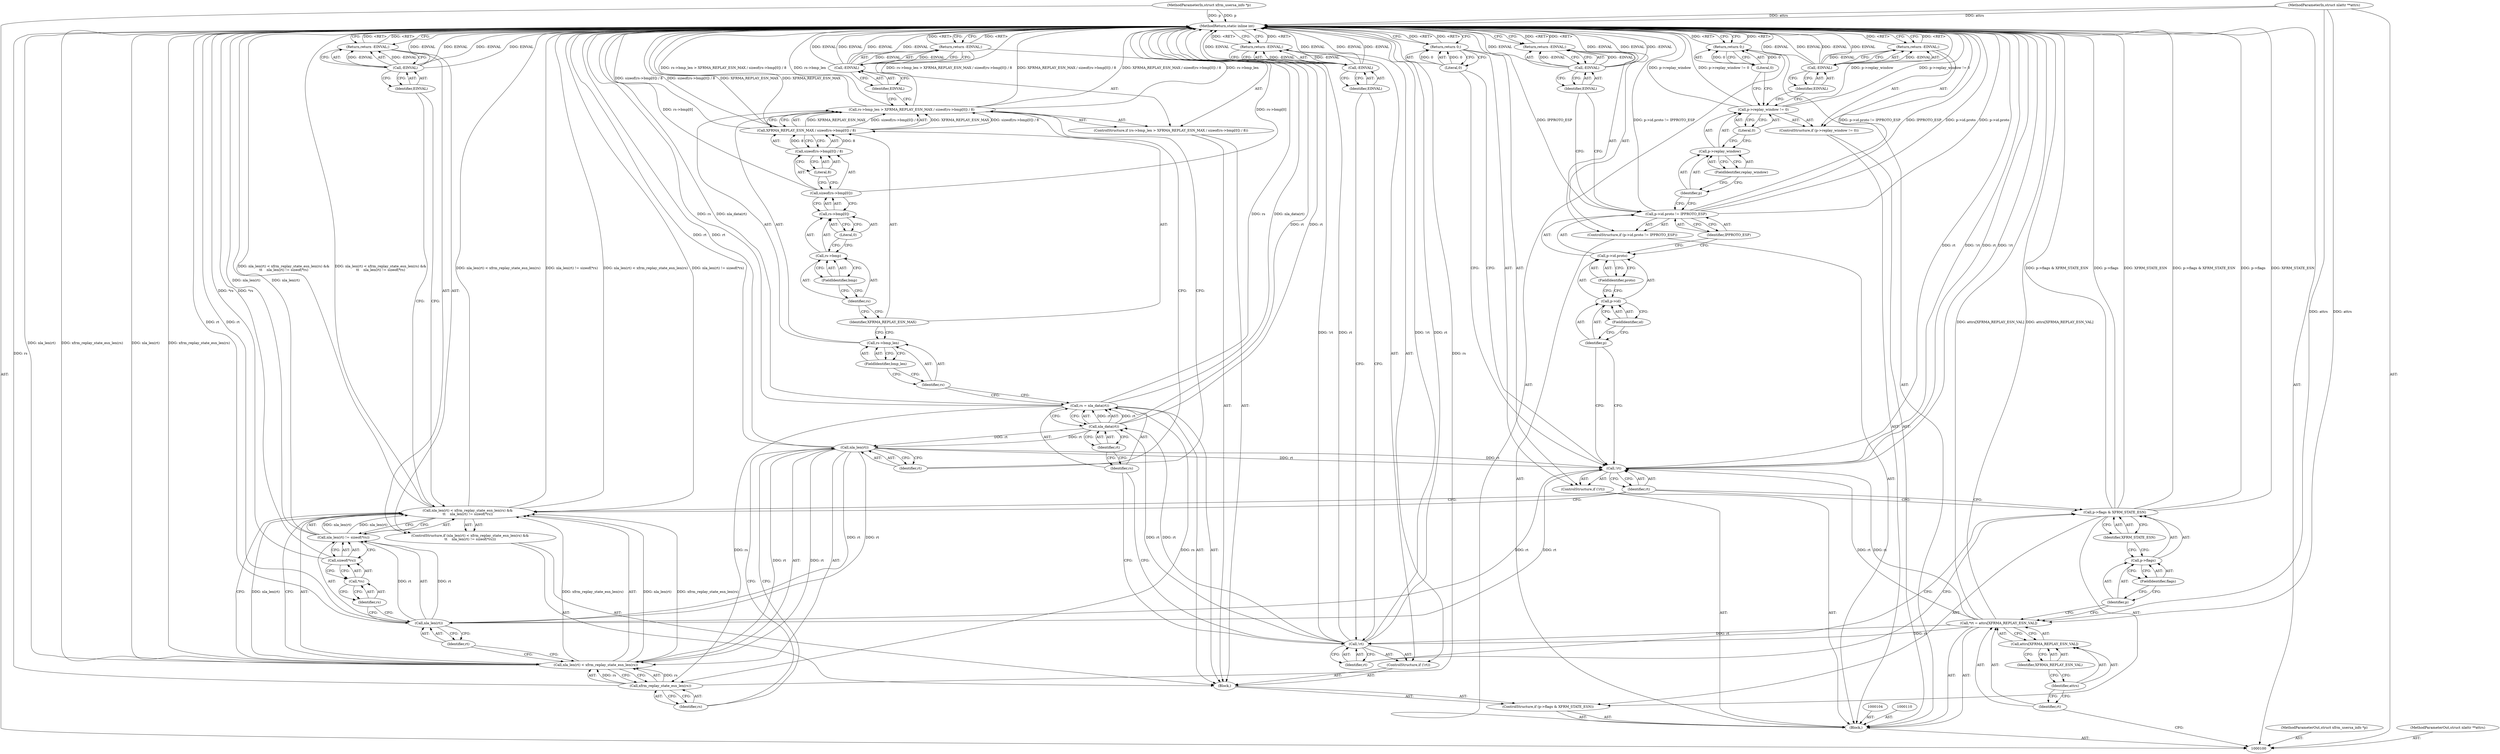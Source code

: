 digraph "0_linux_ecd7918745234e423dd87fcc0c077da557909720" {
"1000189" [label="(MethodReturn,static inline int)"];
"1000101" [label="(MethodParameterIn,struct xfrm_usersa_info *p)"];
"1000277" [label="(MethodParameterOut,struct xfrm_usersa_info *p)"];
"1000127" [label="(Identifier,rt)"];
"1000124" [label="(Call,rs = nla_data(rt))"];
"1000125" [label="(Identifier,rs)"];
"1000126" [label="(Call,nla_data(rt))"];
"1000132" [label="(FieldIdentifier,bmp_len)"];
"1000128" [label="(ControlStructure,if (rs->bmp_len > XFRMA_REPLAY_ESN_MAX / sizeof(rs->bmp[0]) / 8))"];
"1000133" [label="(Call,XFRMA_REPLAY_ESN_MAX / sizeof(rs->bmp[0]) / 8)"];
"1000134" [label="(Identifier,XFRMA_REPLAY_ESN_MAX)"];
"1000135" [label="(Call,sizeof(rs->bmp[0]) / 8)"];
"1000136" [label="(Call,sizeof(rs->bmp[0]))"];
"1000137" [label="(Call,rs->bmp[0])"];
"1000138" [label="(Call,rs->bmp)"];
"1000139" [label="(Identifier,rs)"];
"1000140" [label="(FieldIdentifier,bmp)"];
"1000141" [label="(Literal,0)"];
"1000129" [label="(Call,rs->bmp_len > XFRMA_REPLAY_ESN_MAX / sizeof(rs->bmp[0]) / 8)"];
"1000130" [label="(Call,rs->bmp_len)"];
"1000131" [label="(Identifier,rs)"];
"1000142" [label="(Literal,8)"];
"1000144" [label="(Call,-EINVAL)"];
"1000145" [label="(Identifier,EINVAL)"];
"1000143" [label="(Return,return -EINVAL;)"];
"1000150" [label="(Identifier,rt)"];
"1000146" [label="(ControlStructure,if (nla_len(rt) < xfrm_replay_state_esn_len(rs) &&\n\t\t    nla_len(rt) != sizeof(*rs)))"];
"1000151" [label="(Call,xfrm_replay_state_esn_len(rs))"];
"1000152" [label="(Identifier,rs)"];
"1000147" [label="(Call,nla_len(rt) < xfrm_replay_state_esn_len(rs) &&\n\t\t    nla_len(rt) != sizeof(*rs))"];
"1000148" [label="(Call,nla_len(rt) < xfrm_replay_state_esn_len(rs))"];
"1000149" [label="(Call,nla_len(rt))"];
"1000155" [label="(Identifier,rt)"];
"1000156" [label="(Call,sizeof(*rs))"];
"1000157" [label="(Call,*rs)"];
"1000158" [label="(Identifier,rs)"];
"1000153" [label="(Call,nla_len(rt) != sizeof(*rs))"];
"1000154" [label="(Call,nla_len(rt))"];
"1000160" [label="(Call,-EINVAL)"];
"1000161" [label="(Identifier,EINVAL)"];
"1000159" [label="(Return,return -EINVAL;)"];
"1000102" [label="(MethodParameterIn,struct nlattr **attrs)"];
"1000278" [label="(MethodParameterOut,struct nlattr **attrs)"];
"1000162" [label="(ControlStructure,if (!rt))"];
"1000163" [label="(Call,!rt)"];
"1000164" [label="(Identifier,rt)"];
"1000166" [label="(Literal,0)"];
"1000165" [label="(Return,return 0;)"];
"1000167" [label="(ControlStructure,if (p->id.proto != IPPROTO_ESP))"];
"1000173" [label="(FieldIdentifier,proto)"];
"1000174" [label="(Identifier,IPPROTO_ESP)"];
"1000168" [label="(Call,p->id.proto != IPPROTO_ESP)"];
"1000169" [label="(Call,p->id.proto)"];
"1000170" [label="(Call,p->id)"];
"1000171" [label="(Identifier,p)"];
"1000172" [label="(FieldIdentifier,id)"];
"1000177" [label="(Identifier,EINVAL)"];
"1000175" [label="(Return,return -EINVAL;)"];
"1000176" [label="(Call,-EINVAL)"];
"1000178" [label="(ControlStructure,if (p->replay_window != 0))"];
"1000183" [label="(Literal,0)"];
"1000179" [label="(Call,p->replay_window != 0)"];
"1000180" [label="(Call,p->replay_window)"];
"1000181" [label="(Identifier,p)"];
"1000182" [label="(FieldIdentifier,replay_window)"];
"1000186" [label="(Identifier,EINVAL)"];
"1000184" [label="(Return,return -EINVAL;)"];
"1000185" [label="(Call,-EINVAL)"];
"1000103" [label="(Block,)"];
"1000187" [label="(Return,return 0;)"];
"1000188" [label="(Literal,0)"];
"1000105" [label="(Call,*rt = attrs[XFRMA_REPLAY_ESN_VAL])"];
"1000106" [label="(Identifier,rt)"];
"1000107" [label="(Call,attrs[XFRMA_REPLAY_ESN_VAL])"];
"1000108" [label="(Identifier,attrs)"];
"1000109" [label="(Identifier,XFRMA_REPLAY_ESN_VAL)"];
"1000111" [label="(ControlStructure,if (p->flags & XFRM_STATE_ESN))"];
"1000116" [label="(Identifier,XFRM_STATE_ESN)"];
"1000117" [label="(Block,)"];
"1000112" [label="(Call,p->flags & XFRM_STATE_ESN)"];
"1000113" [label="(Call,p->flags)"];
"1000114" [label="(Identifier,p)"];
"1000115" [label="(FieldIdentifier,flags)"];
"1000118" [label="(ControlStructure,if (!rt))"];
"1000119" [label="(Call,!rt)"];
"1000120" [label="(Identifier,rt)"];
"1000122" [label="(Call,-EINVAL)"];
"1000123" [label="(Identifier,EINVAL)"];
"1000121" [label="(Return,return -EINVAL;)"];
"1000189" -> "1000100"  [label="AST: "];
"1000189" -> "1000121"  [label="CFG: "];
"1000189" -> "1000143"  [label="CFG: "];
"1000189" -> "1000159"  [label="CFG: "];
"1000189" -> "1000165"  [label="CFG: "];
"1000189" -> "1000175"  [label="CFG: "];
"1000189" -> "1000184"  [label="CFG: "];
"1000189" -> "1000187"  [label="CFG: "];
"1000165" -> "1000189"  [label="DDG: <RET>"];
"1000187" -> "1000189"  [label="DDG: <RET>"];
"1000184" -> "1000189"  [label="DDG: <RET>"];
"1000121" -> "1000189"  [label="DDG: <RET>"];
"1000175" -> "1000189"  [label="DDG: <RET>"];
"1000143" -> "1000189"  [label="DDG: <RET>"];
"1000159" -> "1000189"  [label="DDG: <RET>"];
"1000124" -> "1000189"  [label="DDG: rs"];
"1000124" -> "1000189"  [label="DDG: nla_data(rt)"];
"1000185" -> "1000189"  [label="DDG: -EINVAL"];
"1000185" -> "1000189"  [label="DDG: EINVAL"];
"1000168" -> "1000189"  [label="DDG: p->id.proto"];
"1000168" -> "1000189"  [label="DDG: p->id.proto != IPPROTO_ESP"];
"1000168" -> "1000189"  [label="DDG: IPPROTO_ESP"];
"1000156" -> "1000189"  [label="DDG: *rs"];
"1000179" -> "1000189"  [label="DDG: p->replay_window != 0"];
"1000179" -> "1000189"  [label="DDG: p->replay_window"];
"1000160" -> "1000189"  [label="DDG: -EINVAL"];
"1000160" -> "1000189"  [label="DDG: EINVAL"];
"1000122" -> "1000189"  [label="DDG: EINVAL"];
"1000122" -> "1000189"  [label="DDG: -EINVAL"];
"1000151" -> "1000189"  [label="DDG: rs"];
"1000153" -> "1000189"  [label="DDG: nla_len(rt)"];
"1000119" -> "1000189"  [label="DDG: !rt"];
"1000119" -> "1000189"  [label="DDG: rt"];
"1000163" -> "1000189"  [label="DDG: !rt"];
"1000163" -> "1000189"  [label="DDG: rt"];
"1000129" -> "1000189"  [label="DDG: rs->bmp_len"];
"1000129" -> "1000189"  [label="DDG: rs->bmp_len > XFRMA_REPLAY_ESN_MAX / sizeof(rs->bmp[0]) / 8"];
"1000129" -> "1000189"  [label="DDG: XFRMA_REPLAY_ESN_MAX / sizeof(rs->bmp[0]) / 8"];
"1000105" -> "1000189"  [label="DDG: attrs[XFRMA_REPLAY_ESN_VAL]"];
"1000148" -> "1000189"  [label="DDG: xfrm_replay_state_esn_len(rs)"];
"1000148" -> "1000189"  [label="DDG: nla_len(rt)"];
"1000154" -> "1000189"  [label="DDG: rt"];
"1000144" -> "1000189"  [label="DDG: -EINVAL"];
"1000144" -> "1000189"  [label="DDG: EINVAL"];
"1000133" -> "1000189"  [label="DDG: XFRMA_REPLAY_ESN_MAX"];
"1000133" -> "1000189"  [label="DDG: sizeof(rs->bmp[0]) / 8"];
"1000147" -> "1000189"  [label="DDG: nla_len(rt) < xfrm_replay_state_esn_len(rs)"];
"1000147" -> "1000189"  [label="DDG: nla_len(rt) != sizeof(*rs)"];
"1000147" -> "1000189"  [label="DDG: nla_len(rt) < xfrm_replay_state_esn_len(rs) &&\n\t\t    nla_len(rt) != sizeof(*rs)"];
"1000176" -> "1000189"  [label="DDG: -EINVAL"];
"1000176" -> "1000189"  [label="DDG: EINVAL"];
"1000126" -> "1000189"  [label="DDG: rt"];
"1000102" -> "1000189"  [label="DDG: attrs"];
"1000112" -> "1000189"  [label="DDG: p->flags & XFRM_STATE_ESN"];
"1000112" -> "1000189"  [label="DDG: p->flags"];
"1000112" -> "1000189"  [label="DDG: XFRM_STATE_ESN"];
"1000101" -> "1000189"  [label="DDG: p"];
"1000149" -> "1000189"  [label="DDG: rt"];
"1000136" -> "1000189"  [label="DDG: rs->bmp[0]"];
"1000101" -> "1000100"  [label="AST: "];
"1000101" -> "1000189"  [label="DDG: p"];
"1000277" -> "1000100"  [label="AST: "];
"1000127" -> "1000126"  [label="AST: "];
"1000127" -> "1000125"  [label="CFG: "];
"1000126" -> "1000127"  [label="CFG: "];
"1000124" -> "1000117"  [label="AST: "];
"1000124" -> "1000126"  [label="CFG: "];
"1000125" -> "1000124"  [label="AST: "];
"1000126" -> "1000124"  [label="AST: "];
"1000131" -> "1000124"  [label="CFG: "];
"1000124" -> "1000189"  [label="DDG: rs"];
"1000124" -> "1000189"  [label="DDG: nla_data(rt)"];
"1000126" -> "1000124"  [label="DDG: rt"];
"1000124" -> "1000151"  [label="DDG: rs"];
"1000125" -> "1000124"  [label="AST: "];
"1000125" -> "1000119"  [label="CFG: "];
"1000127" -> "1000125"  [label="CFG: "];
"1000126" -> "1000124"  [label="AST: "];
"1000126" -> "1000127"  [label="CFG: "];
"1000127" -> "1000126"  [label="AST: "];
"1000124" -> "1000126"  [label="CFG: "];
"1000126" -> "1000189"  [label="DDG: rt"];
"1000126" -> "1000124"  [label="DDG: rt"];
"1000119" -> "1000126"  [label="DDG: rt"];
"1000126" -> "1000149"  [label="DDG: rt"];
"1000132" -> "1000130"  [label="AST: "];
"1000132" -> "1000131"  [label="CFG: "];
"1000130" -> "1000132"  [label="CFG: "];
"1000128" -> "1000117"  [label="AST: "];
"1000129" -> "1000128"  [label="AST: "];
"1000143" -> "1000128"  [label="AST: "];
"1000133" -> "1000129"  [label="AST: "];
"1000133" -> "1000135"  [label="CFG: "];
"1000134" -> "1000133"  [label="AST: "];
"1000135" -> "1000133"  [label="AST: "];
"1000129" -> "1000133"  [label="CFG: "];
"1000133" -> "1000189"  [label="DDG: XFRMA_REPLAY_ESN_MAX"];
"1000133" -> "1000189"  [label="DDG: sizeof(rs->bmp[0]) / 8"];
"1000133" -> "1000129"  [label="DDG: XFRMA_REPLAY_ESN_MAX"];
"1000133" -> "1000129"  [label="DDG: sizeof(rs->bmp[0]) / 8"];
"1000135" -> "1000133"  [label="DDG: 8"];
"1000134" -> "1000133"  [label="AST: "];
"1000134" -> "1000130"  [label="CFG: "];
"1000139" -> "1000134"  [label="CFG: "];
"1000135" -> "1000133"  [label="AST: "];
"1000135" -> "1000142"  [label="CFG: "];
"1000136" -> "1000135"  [label="AST: "];
"1000142" -> "1000135"  [label="AST: "];
"1000133" -> "1000135"  [label="CFG: "];
"1000135" -> "1000133"  [label="DDG: 8"];
"1000136" -> "1000135"  [label="AST: "];
"1000136" -> "1000137"  [label="CFG: "];
"1000137" -> "1000136"  [label="AST: "];
"1000142" -> "1000136"  [label="CFG: "];
"1000136" -> "1000189"  [label="DDG: rs->bmp[0]"];
"1000137" -> "1000136"  [label="AST: "];
"1000137" -> "1000141"  [label="CFG: "];
"1000138" -> "1000137"  [label="AST: "];
"1000141" -> "1000137"  [label="AST: "];
"1000136" -> "1000137"  [label="CFG: "];
"1000138" -> "1000137"  [label="AST: "];
"1000138" -> "1000140"  [label="CFG: "];
"1000139" -> "1000138"  [label="AST: "];
"1000140" -> "1000138"  [label="AST: "];
"1000141" -> "1000138"  [label="CFG: "];
"1000139" -> "1000138"  [label="AST: "];
"1000139" -> "1000134"  [label="CFG: "];
"1000140" -> "1000139"  [label="CFG: "];
"1000140" -> "1000138"  [label="AST: "];
"1000140" -> "1000139"  [label="CFG: "];
"1000138" -> "1000140"  [label="CFG: "];
"1000141" -> "1000137"  [label="AST: "];
"1000141" -> "1000138"  [label="CFG: "];
"1000137" -> "1000141"  [label="CFG: "];
"1000129" -> "1000128"  [label="AST: "];
"1000129" -> "1000133"  [label="CFG: "];
"1000130" -> "1000129"  [label="AST: "];
"1000133" -> "1000129"  [label="AST: "];
"1000145" -> "1000129"  [label="CFG: "];
"1000150" -> "1000129"  [label="CFG: "];
"1000129" -> "1000189"  [label="DDG: rs->bmp_len"];
"1000129" -> "1000189"  [label="DDG: rs->bmp_len > XFRMA_REPLAY_ESN_MAX / sizeof(rs->bmp[0]) / 8"];
"1000129" -> "1000189"  [label="DDG: XFRMA_REPLAY_ESN_MAX / sizeof(rs->bmp[0]) / 8"];
"1000133" -> "1000129"  [label="DDG: XFRMA_REPLAY_ESN_MAX"];
"1000133" -> "1000129"  [label="DDG: sizeof(rs->bmp[0]) / 8"];
"1000130" -> "1000129"  [label="AST: "];
"1000130" -> "1000132"  [label="CFG: "];
"1000131" -> "1000130"  [label="AST: "];
"1000132" -> "1000130"  [label="AST: "];
"1000134" -> "1000130"  [label="CFG: "];
"1000131" -> "1000130"  [label="AST: "];
"1000131" -> "1000124"  [label="CFG: "];
"1000132" -> "1000131"  [label="CFG: "];
"1000142" -> "1000135"  [label="AST: "];
"1000142" -> "1000136"  [label="CFG: "];
"1000135" -> "1000142"  [label="CFG: "];
"1000144" -> "1000143"  [label="AST: "];
"1000144" -> "1000145"  [label="CFG: "];
"1000145" -> "1000144"  [label="AST: "];
"1000143" -> "1000144"  [label="CFG: "];
"1000144" -> "1000189"  [label="DDG: -EINVAL"];
"1000144" -> "1000189"  [label="DDG: EINVAL"];
"1000144" -> "1000143"  [label="DDG: -EINVAL"];
"1000145" -> "1000144"  [label="AST: "];
"1000145" -> "1000129"  [label="CFG: "];
"1000144" -> "1000145"  [label="CFG: "];
"1000143" -> "1000128"  [label="AST: "];
"1000143" -> "1000144"  [label="CFG: "];
"1000144" -> "1000143"  [label="AST: "];
"1000189" -> "1000143"  [label="CFG: "];
"1000143" -> "1000189"  [label="DDG: <RET>"];
"1000144" -> "1000143"  [label="DDG: -EINVAL"];
"1000150" -> "1000149"  [label="AST: "];
"1000150" -> "1000129"  [label="CFG: "];
"1000149" -> "1000150"  [label="CFG: "];
"1000146" -> "1000117"  [label="AST: "];
"1000147" -> "1000146"  [label="AST: "];
"1000159" -> "1000146"  [label="AST: "];
"1000151" -> "1000148"  [label="AST: "];
"1000151" -> "1000152"  [label="CFG: "];
"1000152" -> "1000151"  [label="AST: "];
"1000148" -> "1000151"  [label="CFG: "];
"1000151" -> "1000189"  [label="DDG: rs"];
"1000151" -> "1000148"  [label="DDG: rs"];
"1000124" -> "1000151"  [label="DDG: rs"];
"1000152" -> "1000151"  [label="AST: "];
"1000152" -> "1000149"  [label="CFG: "];
"1000151" -> "1000152"  [label="CFG: "];
"1000147" -> "1000146"  [label="AST: "];
"1000147" -> "1000148"  [label="CFG: "];
"1000147" -> "1000153"  [label="CFG: "];
"1000148" -> "1000147"  [label="AST: "];
"1000153" -> "1000147"  [label="AST: "];
"1000161" -> "1000147"  [label="CFG: "];
"1000164" -> "1000147"  [label="CFG: "];
"1000147" -> "1000189"  [label="DDG: nla_len(rt) < xfrm_replay_state_esn_len(rs)"];
"1000147" -> "1000189"  [label="DDG: nla_len(rt) != sizeof(*rs)"];
"1000147" -> "1000189"  [label="DDG: nla_len(rt) < xfrm_replay_state_esn_len(rs) &&\n\t\t    nla_len(rt) != sizeof(*rs)"];
"1000148" -> "1000147"  [label="DDG: nla_len(rt)"];
"1000148" -> "1000147"  [label="DDG: xfrm_replay_state_esn_len(rs)"];
"1000153" -> "1000147"  [label="DDG: nla_len(rt)"];
"1000148" -> "1000147"  [label="AST: "];
"1000148" -> "1000151"  [label="CFG: "];
"1000149" -> "1000148"  [label="AST: "];
"1000151" -> "1000148"  [label="AST: "];
"1000155" -> "1000148"  [label="CFG: "];
"1000147" -> "1000148"  [label="CFG: "];
"1000148" -> "1000189"  [label="DDG: xfrm_replay_state_esn_len(rs)"];
"1000148" -> "1000189"  [label="DDG: nla_len(rt)"];
"1000148" -> "1000147"  [label="DDG: nla_len(rt)"];
"1000148" -> "1000147"  [label="DDG: xfrm_replay_state_esn_len(rs)"];
"1000149" -> "1000148"  [label="DDG: rt"];
"1000151" -> "1000148"  [label="DDG: rs"];
"1000149" -> "1000148"  [label="AST: "];
"1000149" -> "1000150"  [label="CFG: "];
"1000150" -> "1000149"  [label="AST: "];
"1000152" -> "1000149"  [label="CFG: "];
"1000149" -> "1000189"  [label="DDG: rt"];
"1000149" -> "1000148"  [label="DDG: rt"];
"1000126" -> "1000149"  [label="DDG: rt"];
"1000149" -> "1000154"  [label="DDG: rt"];
"1000149" -> "1000163"  [label="DDG: rt"];
"1000155" -> "1000154"  [label="AST: "];
"1000155" -> "1000148"  [label="CFG: "];
"1000154" -> "1000155"  [label="CFG: "];
"1000156" -> "1000153"  [label="AST: "];
"1000156" -> "1000157"  [label="CFG: "];
"1000157" -> "1000156"  [label="AST: "];
"1000153" -> "1000156"  [label="CFG: "];
"1000156" -> "1000189"  [label="DDG: *rs"];
"1000157" -> "1000156"  [label="AST: "];
"1000157" -> "1000158"  [label="CFG: "];
"1000158" -> "1000157"  [label="AST: "];
"1000156" -> "1000157"  [label="CFG: "];
"1000158" -> "1000157"  [label="AST: "];
"1000158" -> "1000154"  [label="CFG: "];
"1000157" -> "1000158"  [label="CFG: "];
"1000153" -> "1000147"  [label="AST: "];
"1000153" -> "1000156"  [label="CFG: "];
"1000154" -> "1000153"  [label="AST: "];
"1000156" -> "1000153"  [label="AST: "];
"1000147" -> "1000153"  [label="CFG: "];
"1000153" -> "1000189"  [label="DDG: nla_len(rt)"];
"1000153" -> "1000147"  [label="DDG: nla_len(rt)"];
"1000154" -> "1000153"  [label="DDG: rt"];
"1000154" -> "1000153"  [label="AST: "];
"1000154" -> "1000155"  [label="CFG: "];
"1000155" -> "1000154"  [label="AST: "];
"1000158" -> "1000154"  [label="CFG: "];
"1000154" -> "1000189"  [label="DDG: rt"];
"1000154" -> "1000153"  [label="DDG: rt"];
"1000149" -> "1000154"  [label="DDG: rt"];
"1000154" -> "1000163"  [label="DDG: rt"];
"1000160" -> "1000159"  [label="AST: "];
"1000160" -> "1000161"  [label="CFG: "];
"1000161" -> "1000160"  [label="AST: "];
"1000159" -> "1000160"  [label="CFG: "];
"1000160" -> "1000189"  [label="DDG: -EINVAL"];
"1000160" -> "1000189"  [label="DDG: EINVAL"];
"1000160" -> "1000159"  [label="DDG: -EINVAL"];
"1000161" -> "1000160"  [label="AST: "];
"1000161" -> "1000147"  [label="CFG: "];
"1000160" -> "1000161"  [label="CFG: "];
"1000159" -> "1000146"  [label="AST: "];
"1000159" -> "1000160"  [label="CFG: "];
"1000160" -> "1000159"  [label="AST: "];
"1000189" -> "1000159"  [label="CFG: "];
"1000159" -> "1000189"  [label="DDG: <RET>"];
"1000160" -> "1000159"  [label="DDG: -EINVAL"];
"1000102" -> "1000100"  [label="AST: "];
"1000102" -> "1000189"  [label="DDG: attrs"];
"1000102" -> "1000105"  [label="DDG: attrs"];
"1000278" -> "1000100"  [label="AST: "];
"1000162" -> "1000103"  [label="AST: "];
"1000163" -> "1000162"  [label="AST: "];
"1000165" -> "1000162"  [label="AST: "];
"1000163" -> "1000162"  [label="AST: "];
"1000163" -> "1000164"  [label="CFG: "];
"1000164" -> "1000163"  [label="AST: "];
"1000166" -> "1000163"  [label="CFG: "];
"1000171" -> "1000163"  [label="CFG: "];
"1000163" -> "1000189"  [label="DDG: !rt"];
"1000163" -> "1000189"  [label="DDG: rt"];
"1000154" -> "1000163"  [label="DDG: rt"];
"1000149" -> "1000163"  [label="DDG: rt"];
"1000105" -> "1000163"  [label="DDG: rt"];
"1000164" -> "1000163"  [label="AST: "];
"1000164" -> "1000147"  [label="CFG: "];
"1000164" -> "1000112"  [label="CFG: "];
"1000163" -> "1000164"  [label="CFG: "];
"1000166" -> "1000165"  [label="AST: "];
"1000166" -> "1000163"  [label="CFG: "];
"1000165" -> "1000166"  [label="CFG: "];
"1000166" -> "1000165"  [label="DDG: 0"];
"1000165" -> "1000162"  [label="AST: "];
"1000165" -> "1000166"  [label="CFG: "];
"1000166" -> "1000165"  [label="AST: "];
"1000189" -> "1000165"  [label="CFG: "];
"1000165" -> "1000189"  [label="DDG: <RET>"];
"1000166" -> "1000165"  [label="DDG: 0"];
"1000167" -> "1000103"  [label="AST: "];
"1000168" -> "1000167"  [label="AST: "];
"1000175" -> "1000167"  [label="AST: "];
"1000173" -> "1000169"  [label="AST: "];
"1000173" -> "1000170"  [label="CFG: "];
"1000169" -> "1000173"  [label="CFG: "];
"1000174" -> "1000168"  [label="AST: "];
"1000174" -> "1000169"  [label="CFG: "];
"1000168" -> "1000174"  [label="CFG: "];
"1000168" -> "1000167"  [label="AST: "];
"1000168" -> "1000174"  [label="CFG: "];
"1000169" -> "1000168"  [label="AST: "];
"1000174" -> "1000168"  [label="AST: "];
"1000177" -> "1000168"  [label="CFG: "];
"1000181" -> "1000168"  [label="CFG: "];
"1000168" -> "1000189"  [label="DDG: p->id.proto"];
"1000168" -> "1000189"  [label="DDG: p->id.proto != IPPROTO_ESP"];
"1000168" -> "1000189"  [label="DDG: IPPROTO_ESP"];
"1000169" -> "1000168"  [label="AST: "];
"1000169" -> "1000173"  [label="CFG: "];
"1000170" -> "1000169"  [label="AST: "];
"1000173" -> "1000169"  [label="AST: "];
"1000174" -> "1000169"  [label="CFG: "];
"1000170" -> "1000169"  [label="AST: "];
"1000170" -> "1000172"  [label="CFG: "];
"1000171" -> "1000170"  [label="AST: "];
"1000172" -> "1000170"  [label="AST: "];
"1000173" -> "1000170"  [label="CFG: "];
"1000171" -> "1000170"  [label="AST: "];
"1000171" -> "1000163"  [label="CFG: "];
"1000172" -> "1000171"  [label="CFG: "];
"1000172" -> "1000170"  [label="AST: "];
"1000172" -> "1000171"  [label="CFG: "];
"1000170" -> "1000172"  [label="CFG: "];
"1000177" -> "1000176"  [label="AST: "];
"1000177" -> "1000168"  [label="CFG: "];
"1000176" -> "1000177"  [label="CFG: "];
"1000175" -> "1000167"  [label="AST: "];
"1000175" -> "1000176"  [label="CFG: "];
"1000176" -> "1000175"  [label="AST: "];
"1000189" -> "1000175"  [label="CFG: "];
"1000175" -> "1000189"  [label="DDG: <RET>"];
"1000176" -> "1000175"  [label="DDG: -EINVAL"];
"1000176" -> "1000175"  [label="AST: "];
"1000176" -> "1000177"  [label="CFG: "];
"1000177" -> "1000176"  [label="AST: "];
"1000175" -> "1000176"  [label="CFG: "];
"1000176" -> "1000189"  [label="DDG: -EINVAL"];
"1000176" -> "1000189"  [label="DDG: EINVAL"];
"1000176" -> "1000175"  [label="DDG: -EINVAL"];
"1000178" -> "1000103"  [label="AST: "];
"1000179" -> "1000178"  [label="AST: "];
"1000184" -> "1000178"  [label="AST: "];
"1000183" -> "1000179"  [label="AST: "];
"1000183" -> "1000180"  [label="CFG: "];
"1000179" -> "1000183"  [label="CFG: "];
"1000179" -> "1000178"  [label="AST: "];
"1000179" -> "1000183"  [label="CFG: "];
"1000180" -> "1000179"  [label="AST: "];
"1000183" -> "1000179"  [label="AST: "];
"1000186" -> "1000179"  [label="CFG: "];
"1000188" -> "1000179"  [label="CFG: "];
"1000179" -> "1000189"  [label="DDG: p->replay_window != 0"];
"1000179" -> "1000189"  [label="DDG: p->replay_window"];
"1000180" -> "1000179"  [label="AST: "];
"1000180" -> "1000182"  [label="CFG: "];
"1000181" -> "1000180"  [label="AST: "];
"1000182" -> "1000180"  [label="AST: "];
"1000183" -> "1000180"  [label="CFG: "];
"1000181" -> "1000180"  [label="AST: "];
"1000181" -> "1000168"  [label="CFG: "];
"1000182" -> "1000181"  [label="CFG: "];
"1000182" -> "1000180"  [label="AST: "];
"1000182" -> "1000181"  [label="CFG: "];
"1000180" -> "1000182"  [label="CFG: "];
"1000186" -> "1000185"  [label="AST: "];
"1000186" -> "1000179"  [label="CFG: "];
"1000185" -> "1000186"  [label="CFG: "];
"1000184" -> "1000178"  [label="AST: "];
"1000184" -> "1000185"  [label="CFG: "];
"1000185" -> "1000184"  [label="AST: "];
"1000189" -> "1000184"  [label="CFG: "];
"1000184" -> "1000189"  [label="DDG: <RET>"];
"1000185" -> "1000184"  [label="DDG: -EINVAL"];
"1000185" -> "1000184"  [label="AST: "];
"1000185" -> "1000186"  [label="CFG: "];
"1000186" -> "1000185"  [label="AST: "];
"1000184" -> "1000185"  [label="CFG: "];
"1000185" -> "1000189"  [label="DDG: -EINVAL"];
"1000185" -> "1000189"  [label="DDG: EINVAL"];
"1000185" -> "1000184"  [label="DDG: -EINVAL"];
"1000103" -> "1000100"  [label="AST: "];
"1000104" -> "1000103"  [label="AST: "];
"1000105" -> "1000103"  [label="AST: "];
"1000110" -> "1000103"  [label="AST: "];
"1000111" -> "1000103"  [label="AST: "];
"1000162" -> "1000103"  [label="AST: "];
"1000167" -> "1000103"  [label="AST: "];
"1000178" -> "1000103"  [label="AST: "];
"1000187" -> "1000103"  [label="AST: "];
"1000187" -> "1000103"  [label="AST: "];
"1000187" -> "1000188"  [label="CFG: "];
"1000188" -> "1000187"  [label="AST: "];
"1000189" -> "1000187"  [label="CFG: "];
"1000187" -> "1000189"  [label="DDG: <RET>"];
"1000188" -> "1000187"  [label="DDG: 0"];
"1000188" -> "1000187"  [label="AST: "];
"1000188" -> "1000179"  [label="CFG: "];
"1000187" -> "1000188"  [label="CFG: "];
"1000188" -> "1000187"  [label="DDG: 0"];
"1000105" -> "1000103"  [label="AST: "];
"1000105" -> "1000107"  [label="CFG: "];
"1000106" -> "1000105"  [label="AST: "];
"1000107" -> "1000105"  [label="AST: "];
"1000114" -> "1000105"  [label="CFG: "];
"1000105" -> "1000189"  [label="DDG: attrs[XFRMA_REPLAY_ESN_VAL]"];
"1000102" -> "1000105"  [label="DDG: attrs"];
"1000105" -> "1000119"  [label="DDG: rt"];
"1000105" -> "1000163"  [label="DDG: rt"];
"1000106" -> "1000105"  [label="AST: "];
"1000106" -> "1000100"  [label="CFG: "];
"1000108" -> "1000106"  [label="CFG: "];
"1000107" -> "1000105"  [label="AST: "];
"1000107" -> "1000109"  [label="CFG: "];
"1000108" -> "1000107"  [label="AST: "];
"1000109" -> "1000107"  [label="AST: "];
"1000105" -> "1000107"  [label="CFG: "];
"1000108" -> "1000107"  [label="AST: "];
"1000108" -> "1000106"  [label="CFG: "];
"1000109" -> "1000108"  [label="CFG: "];
"1000109" -> "1000107"  [label="AST: "];
"1000109" -> "1000108"  [label="CFG: "];
"1000107" -> "1000109"  [label="CFG: "];
"1000111" -> "1000103"  [label="AST: "];
"1000112" -> "1000111"  [label="AST: "];
"1000117" -> "1000111"  [label="AST: "];
"1000116" -> "1000112"  [label="AST: "];
"1000116" -> "1000113"  [label="CFG: "];
"1000112" -> "1000116"  [label="CFG: "];
"1000117" -> "1000111"  [label="AST: "];
"1000118" -> "1000117"  [label="AST: "];
"1000124" -> "1000117"  [label="AST: "];
"1000128" -> "1000117"  [label="AST: "];
"1000146" -> "1000117"  [label="AST: "];
"1000112" -> "1000111"  [label="AST: "];
"1000112" -> "1000116"  [label="CFG: "];
"1000113" -> "1000112"  [label="AST: "];
"1000116" -> "1000112"  [label="AST: "];
"1000120" -> "1000112"  [label="CFG: "];
"1000164" -> "1000112"  [label="CFG: "];
"1000112" -> "1000189"  [label="DDG: p->flags & XFRM_STATE_ESN"];
"1000112" -> "1000189"  [label="DDG: p->flags"];
"1000112" -> "1000189"  [label="DDG: XFRM_STATE_ESN"];
"1000113" -> "1000112"  [label="AST: "];
"1000113" -> "1000115"  [label="CFG: "];
"1000114" -> "1000113"  [label="AST: "];
"1000115" -> "1000113"  [label="AST: "];
"1000116" -> "1000113"  [label="CFG: "];
"1000114" -> "1000113"  [label="AST: "];
"1000114" -> "1000105"  [label="CFG: "];
"1000115" -> "1000114"  [label="CFG: "];
"1000115" -> "1000113"  [label="AST: "];
"1000115" -> "1000114"  [label="CFG: "];
"1000113" -> "1000115"  [label="CFG: "];
"1000118" -> "1000117"  [label="AST: "];
"1000119" -> "1000118"  [label="AST: "];
"1000121" -> "1000118"  [label="AST: "];
"1000119" -> "1000118"  [label="AST: "];
"1000119" -> "1000120"  [label="CFG: "];
"1000120" -> "1000119"  [label="AST: "];
"1000123" -> "1000119"  [label="CFG: "];
"1000125" -> "1000119"  [label="CFG: "];
"1000119" -> "1000189"  [label="DDG: !rt"];
"1000119" -> "1000189"  [label="DDG: rt"];
"1000105" -> "1000119"  [label="DDG: rt"];
"1000119" -> "1000126"  [label="DDG: rt"];
"1000120" -> "1000119"  [label="AST: "];
"1000120" -> "1000112"  [label="CFG: "];
"1000119" -> "1000120"  [label="CFG: "];
"1000122" -> "1000121"  [label="AST: "];
"1000122" -> "1000123"  [label="CFG: "];
"1000123" -> "1000122"  [label="AST: "];
"1000121" -> "1000122"  [label="CFG: "];
"1000122" -> "1000189"  [label="DDG: EINVAL"];
"1000122" -> "1000189"  [label="DDG: -EINVAL"];
"1000122" -> "1000121"  [label="DDG: -EINVAL"];
"1000123" -> "1000122"  [label="AST: "];
"1000123" -> "1000119"  [label="CFG: "];
"1000122" -> "1000123"  [label="CFG: "];
"1000121" -> "1000118"  [label="AST: "];
"1000121" -> "1000122"  [label="CFG: "];
"1000122" -> "1000121"  [label="AST: "];
"1000189" -> "1000121"  [label="CFG: "];
"1000121" -> "1000189"  [label="DDG: <RET>"];
"1000122" -> "1000121"  [label="DDG: -EINVAL"];
}
